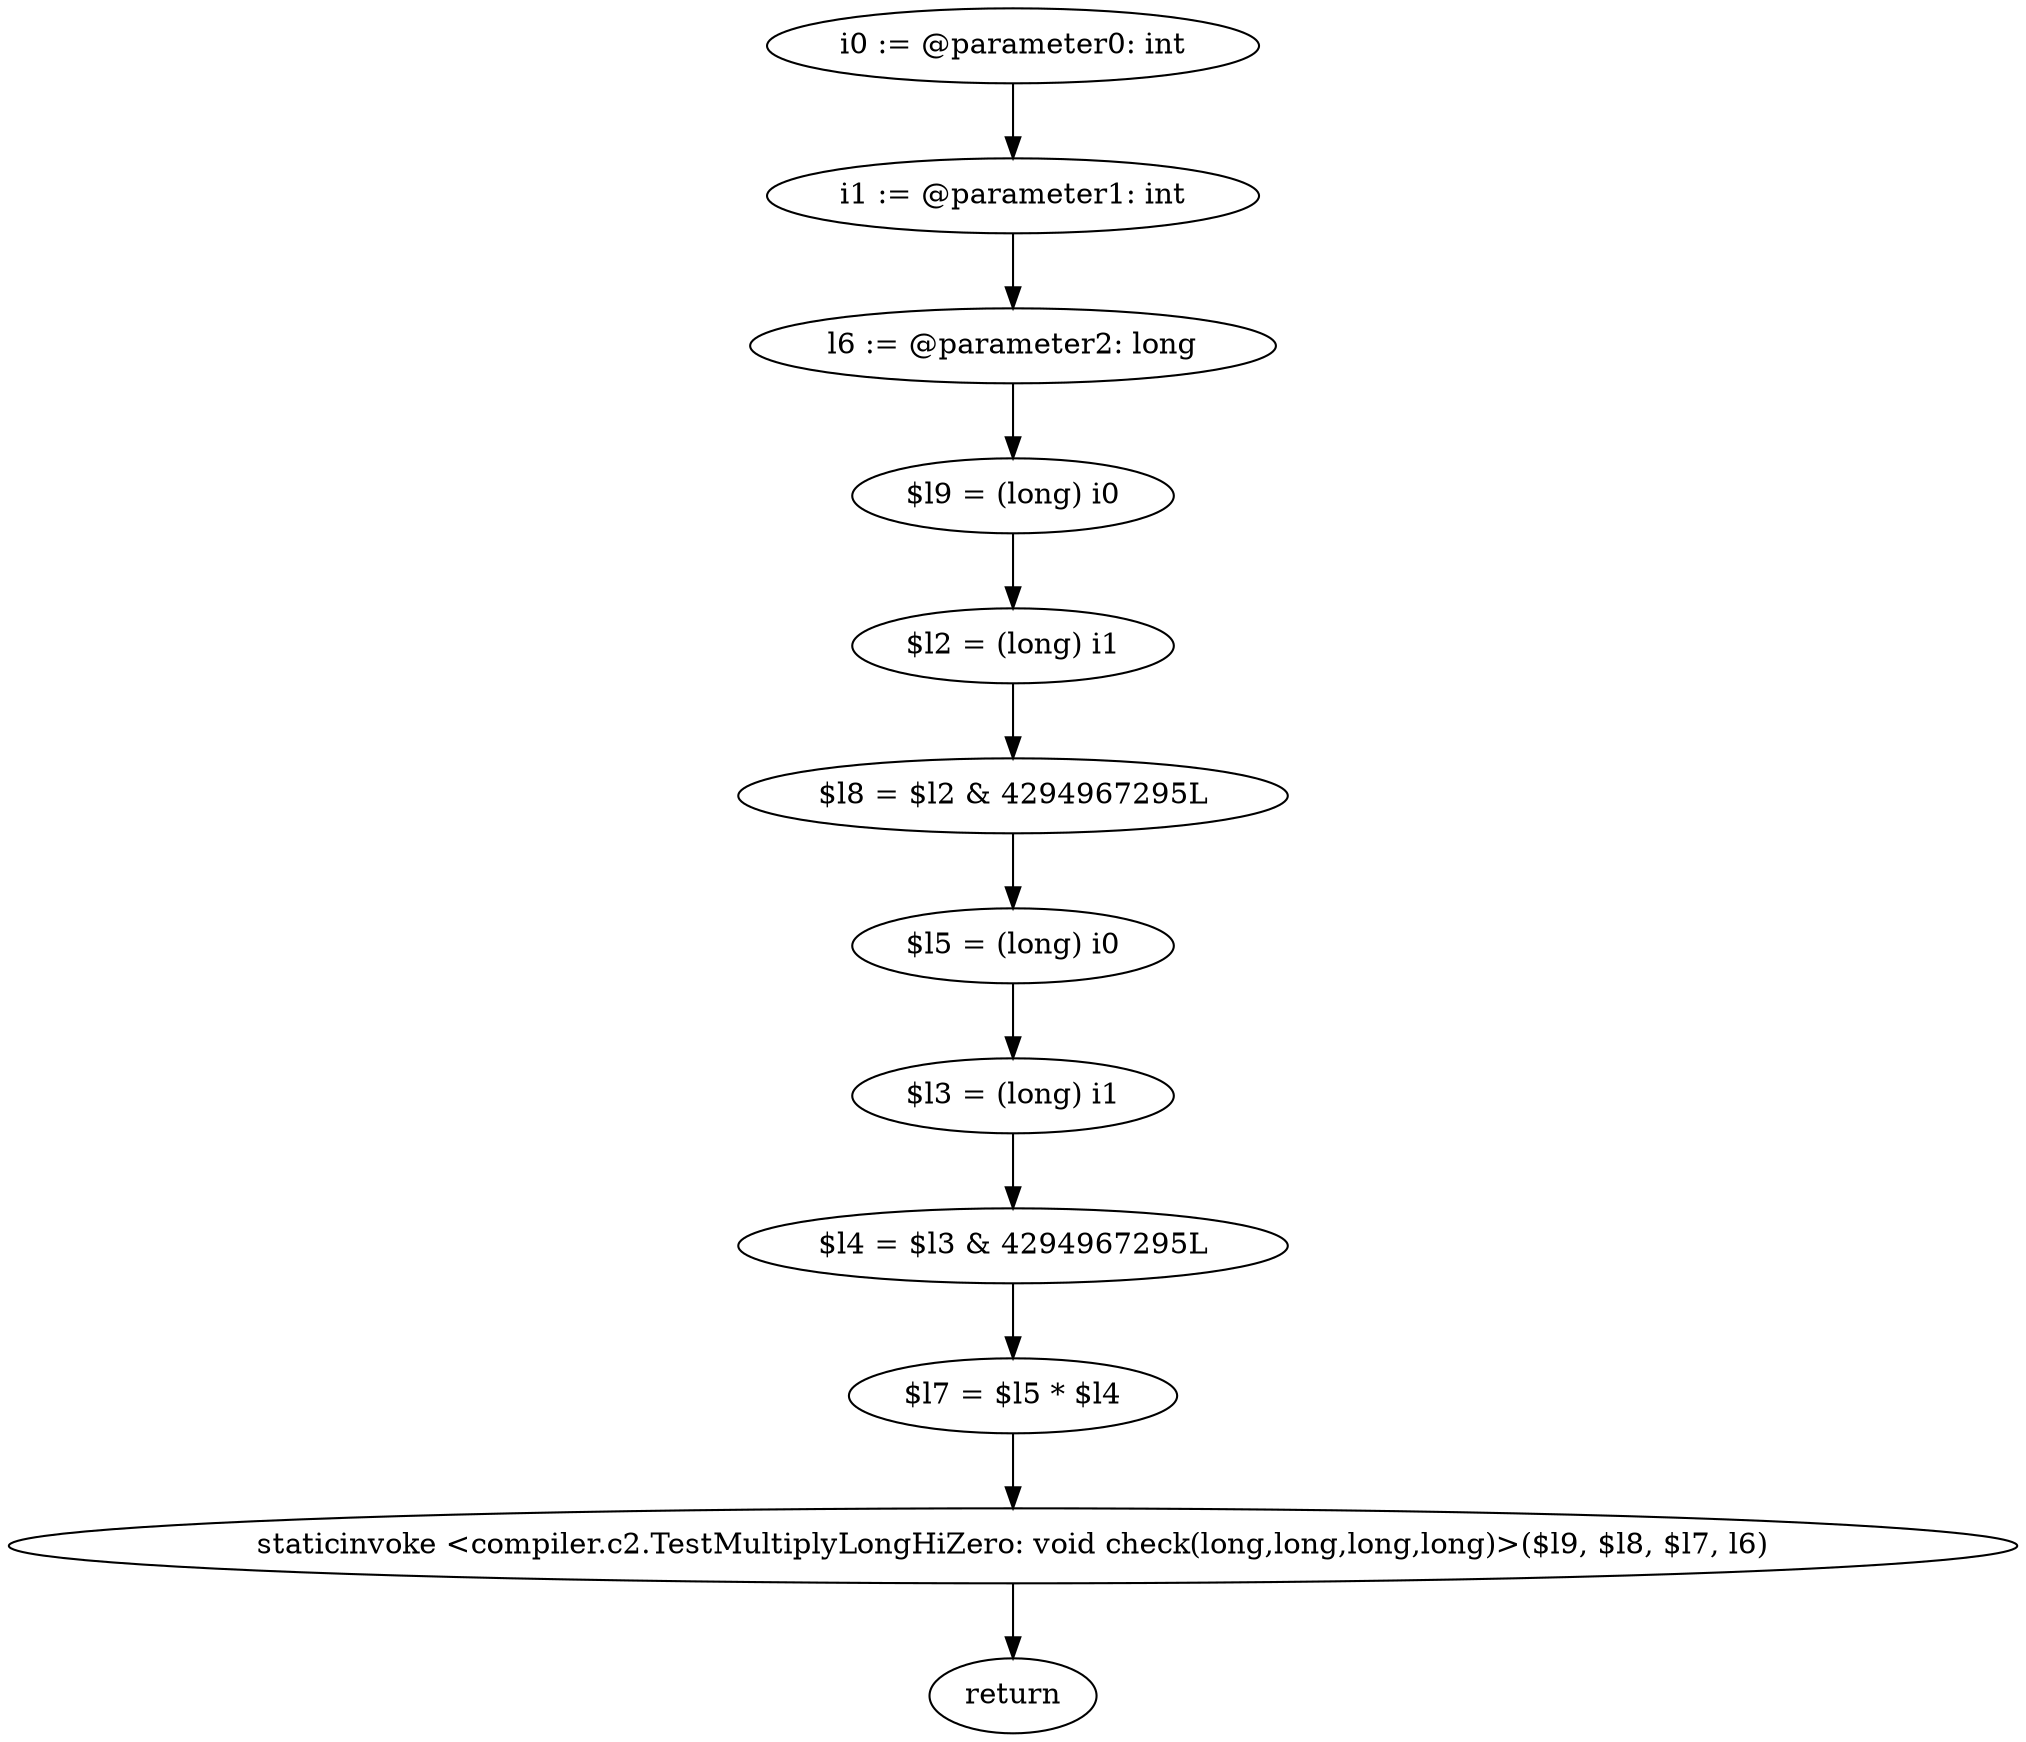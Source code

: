digraph "unitGraph" {
    "i0 := @parameter0: int"
    "i1 := @parameter1: int"
    "l6 := @parameter2: long"
    "$l9 = (long) i0"
    "$l2 = (long) i1"
    "$l8 = $l2 & 4294967295L"
    "$l5 = (long) i0"
    "$l3 = (long) i1"
    "$l4 = $l3 & 4294967295L"
    "$l7 = $l5 * $l4"
    "staticinvoke <compiler.c2.TestMultiplyLongHiZero: void check(long,long,long,long)>($l9, $l8, $l7, l6)"
    "return"
    "i0 := @parameter0: int"->"i1 := @parameter1: int";
    "i1 := @parameter1: int"->"l6 := @parameter2: long";
    "l6 := @parameter2: long"->"$l9 = (long) i0";
    "$l9 = (long) i0"->"$l2 = (long) i1";
    "$l2 = (long) i1"->"$l8 = $l2 & 4294967295L";
    "$l8 = $l2 & 4294967295L"->"$l5 = (long) i0";
    "$l5 = (long) i0"->"$l3 = (long) i1";
    "$l3 = (long) i1"->"$l4 = $l3 & 4294967295L";
    "$l4 = $l3 & 4294967295L"->"$l7 = $l5 * $l4";
    "$l7 = $l5 * $l4"->"staticinvoke <compiler.c2.TestMultiplyLongHiZero: void check(long,long,long,long)>($l9, $l8, $l7, l6)";
    "staticinvoke <compiler.c2.TestMultiplyLongHiZero: void check(long,long,long,long)>($l9, $l8, $l7, l6)"->"return";
}
